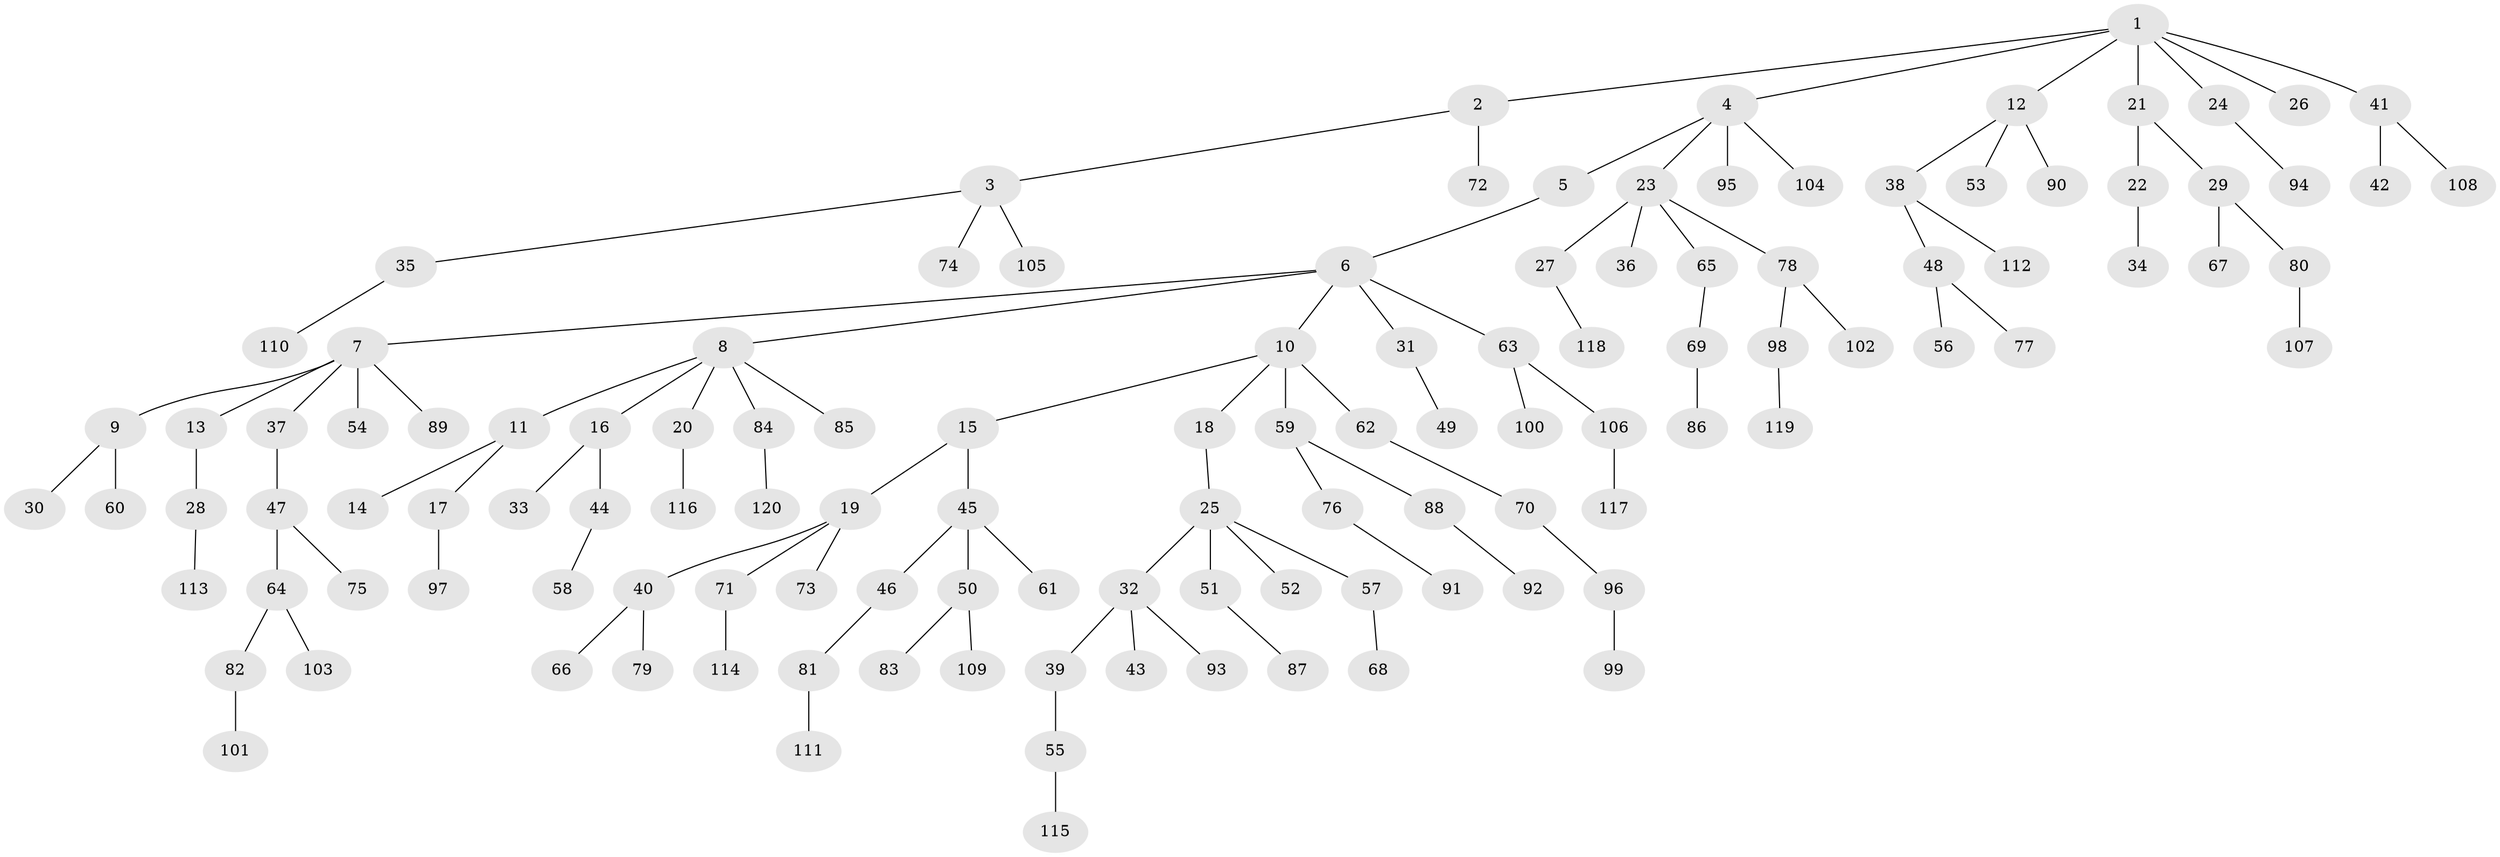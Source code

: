 // coarse degree distribution, {5: 0.05405405405405406, 2: 0.21621621621621623, 1: 0.5405405405405406, 3: 0.10810810810810811, 4: 0.05405405405405406, 6: 0.02702702702702703}
// Generated by graph-tools (version 1.1) at 2025/51/03/04/25 22:51:38]
// undirected, 120 vertices, 119 edges
graph export_dot {
  node [color=gray90,style=filled];
  1;
  2;
  3;
  4;
  5;
  6;
  7;
  8;
  9;
  10;
  11;
  12;
  13;
  14;
  15;
  16;
  17;
  18;
  19;
  20;
  21;
  22;
  23;
  24;
  25;
  26;
  27;
  28;
  29;
  30;
  31;
  32;
  33;
  34;
  35;
  36;
  37;
  38;
  39;
  40;
  41;
  42;
  43;
  44;
  45;
  46;
  47;
  48;
  49;
  50;
  51;
  52;
  53;
  54;
  55;
  56;
  57;
  58;
  59;
  60;
  61;
  62;
  63;
  64;
  65;
  66;
  67;
  68;
  69;
  70;
  71;
  72;
  73;
  74;
  75;
  76;
  77;
  78;
  79;
  80;
  81;
  82;
  83;
  84;
  85;
  86;
  87;
  88;
  89;
  90;
  91;
  92;
  93;
  94;
  95;
  96;
  97;
  98;
  99;
  100;
  101;
  102;
  103;
  104;
  105;
  106;
  107;
  108;
  109;
  110;
  111;
  112;
  113;
  114;
  115;
  116;
  117;
  118;
  119;
  120;
  1 -- 2;
  1 -- 4;
  1 -- 12;
  1 -- 21;
  1 -- 24;
  1 -- 26;
  1 -- 41;
  2 -- 3;
  2 -- 72;
  3 -- 35;
  3 -- 74;
  3 -- 105;
  4 -- 5;
  4 -- 23;
  4 -- 95;
  4 -- 104;
  5 -- 6;
  6 -- 7;
  6 -- 8;
  6 -- 10;
  6 -- 31;
  6 -- 63;
  7 -- 9;
  7 -- 13;
  7 -- 37;
  7 -- 54;
  7 -- 89;
  8 -- 11;
  8 -- 16;
  8 -- 20;
  8 -- 84;
  8 -- 85;
  9 -- 30;
  9 -- 60;
  10 -- 15;
  10 -- 18;
  10 -- 59;
  10 -- 62;
  11 -- 14;
  11 -- 17;
  12 -- 38;
  12 -- 53;
  12 -- 90;
  13 -- 28;
  15 -- 19;
  15 -- 45;
  16 -- 33;
  16 -- 44;
  17 -- 97;
  18 -- 25;
  19 -- 40;
  19 -- 71;
  19 -- 73;
  20 -- 116;
  21 -- 22;
  21 -- 29;
  22 -- 34;
  23 -- 27;
  23 -- 36;
  23 -- 65;
  23 -- 78;
  24 -- 94;
  25 -- 32;
  25 -- 51;
  25 -- 52;
  25 -- 57;
  27 -- 118;
  28 -- 113;
  29 -- 67;
  29 -- 80;
  31 -- 49;
  32 -- 39;
  32 -- 43;
  32 -- 93;
  35 -- 110;
  37 -- 47;
  38 -- 48;
  38 -- 112;
  39 -- 55;
  40 -- 66;
  40 -- 79;
  41 -- 42;
  41 -- 108;
  44 -- 58;
  45 -- 46;
  45 -- 50;
  45 -- 61;
  46 -- 81;
  47 -- 64;
  47 -- 75;
  48 -- 56;
  48 -- 77;
  50 -- 83;
  50 -- 109;
  51 -- 87;
  55 -- 115;
  57 -- 68;
  59 -- 76;
  59 -- 88;
  62 -- 70;
  63 -- 100;
  63 -- 106;
  64 -- 82;
  64 -- 103;
  65 -- 69;
  69 -- 86;
  70 -- 96;
  71 -- 114;
  76 -- 91;
  78 -- 98;
  78 -- 102;
  80 -- 107;
  81 -- 111;
  82 -- 101;
  84 -- 120;
  88 -- 92;
  96 -- 99;
  98 -- 119;
  106 -- 117;
}
